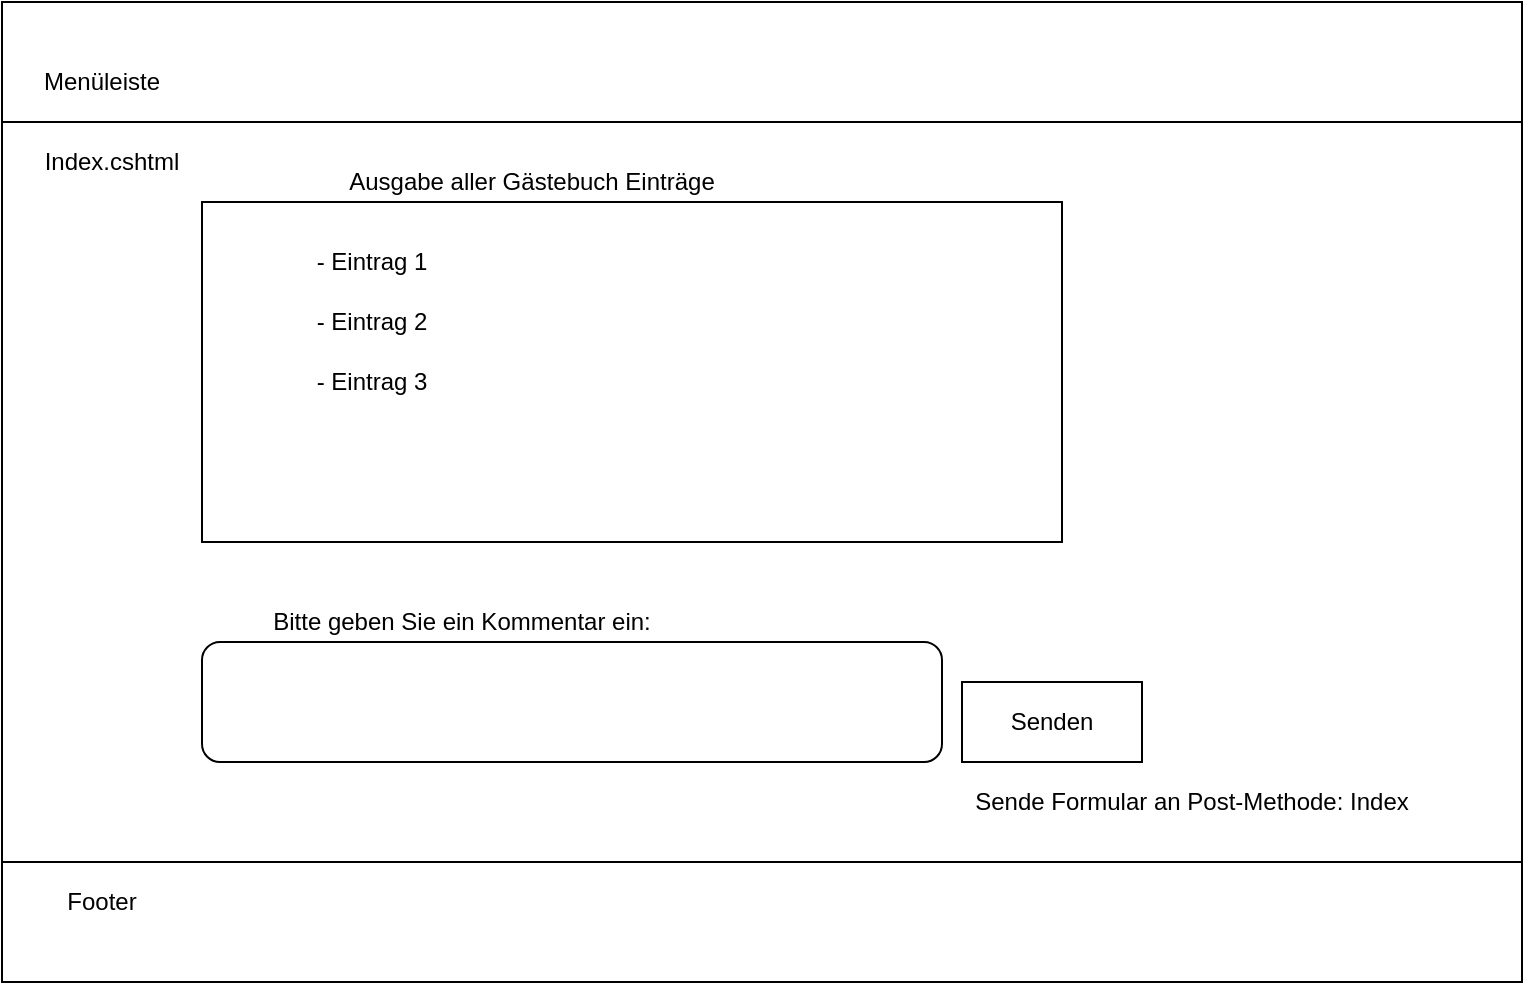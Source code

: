 <mxfile version="15.3.5" type="device"><diagram id="cfzlQUqWpfbvCXf8yGkz" name="Page-1"><mxGraphModel dx="1022" dy="434" grid="1" gridSize="10" guides="1" tooltips="1" connect="1" arrows="1" fold="1" page="1" pageScale="1" pageWidth="827" pageHeight="1169" math="0" shadow="0"><root><mxCell id="0"/><mxCell id="1" parent="0"/><mxCell id="Cy3A3GXmSenUshCNmCpA-1" value="" style="rounded=0;whiteSpace=wrap;html=1;hachureGap=4;pointerEvents=0;" vertex="1" parent="1"><mxGeometry x="40" y="70" width="760" height="490" as="geometry"/></mxCell><mxCell id="Cy3A3GXmSenUshCNmCpA-2" value="" style="rounded=0;whiteSpace=wrap;html=1;hachureGap=4;pointerEvents=0;" vertex="1" parent="1"><mxGeometry x="40" y="70" width="760" height="60" as="geometry"/></mxCell><mxCell id="Cy3A3GXmSenUshCNmCpA-3" value="" style="rounded=0;whiteSpace=wrap;html=1;hachureGap=4;pointerEvents=0;" vertex="1" parent="1"><mxGeometry x="40" y="130" width="760" height="370" as="geometry"/></mxCell><mxCell id="Cy3A3GXmSenUshCNmCpA-4" value="Menüleiste" style="text;html=1;strokeColor=none;fillColor=none;align=center;verticalAlign=middle;whiteSpace=wrap;rounded=0;hachureGap=4;pointerEvents=0;" vertex="1" parent="1"><mxGeometry x="70" y="100" width="40" height="20" as="geometry"/></mxCell><mxCell id="Cy3A3GXmSenUshCNmCpA-5" value="Footer" style="text;html=1;strokeColor=none;fillColor=none;align=center;verticalAlign=middle;whiteSpace=wrap;rounded=0;hachureGap=4;pointerEvents=0;" vertex="1" parent="1"><mxGeometry x="70" y="510" width="40" height="20" as="geometry"/></mxCell><mxCell id="Cy3A3GXmSenUshCNmCpA-6" value="" style="rounded=0;whiteSpace=wrap;html=1;hachureGap=4;pointerEvents=0;" vertex="1" parent="1"><mxGeometry x="140" y="170" width="430" height="170" as="geometry"/></mxCell><mxCell id="Cy3A3GXmSenUshCNmCpA-7" value="Ausgabe aller Gästebuch Einträge" style="text;html=1;strokeColor=none;fillColor=none;align=center;verticalAlign=middle;whiteSpace=wrap;rounded=0;hachureGap=4;pointerEvents=0;" vertex="1" parent="1"><mxGeometry x="140" y="150" width="330" height="20" as="geometry"/></mxCell><mxCell id="Cy3A3GXmSenUshCNmCpA-8" value="" style="rounded=1;whiteSpace=wrap;html=1;hachureGap=4;pointerEvents=0;" vertex="1" parent="1"><mxGeometry x="140" y="390" width="370" height="60" as="geometry"/></mxCell><mxCell id="Cy3A3GXmSenUshCNmCpA-9" value="Bitte geben Sie ein Kommentar ein:" style="text;html=1;strokeColor=none;fillColor=none;align=center;verticalAlign=middle;whiteSpace=wrap;rounded=0;hachureGap=4;pointerEvents=0;" vertex="1" parent="1"><mxGeometry x="140" y="370" width="260" height="20" as="geometry"/></mxCell><mxCell id="Cy3A3GXmSenUshCNmCpA-10" value="Senden" style="rounded=0;whiteSpace=wrap;html=1;hachureGap=4;pointerEvents=0;" vertex="1" parent="1"><mxGeometry x="520" y="410" width="90" height="40" as="geometry"/></mxCell><mxCell id="Cy3A3GXmSenUshCNmCpA-11" value="Index.cshtml" style="text;html=1;strokeColor=none;fillColor=none;align=center;verticalAlign=middle;whiteSpace=wrap;rounded=0;hachureGap=4;pointerEvents=0;" vertex="1" parent="1"><mxGeometry x="40" y="140" width="110" height="20" as="geometry"/></mxCell><mxCell id="Cy3A3GXmSenUshCNmCpA-12" value="Sende Formular an Post-Methode: Index" style="text;html=1;strokeColor=none;fillColor=none;align=center;verticalAlign=middle;whiteSpace=wrap;rounded=0;hachureGap=4;pointerEvents=0;" vertex="1" parent="1"><mxGeometry x="520" y="460" width="230" height="20" as="geometry"/></mxCell><mxCell id="Cy3A3GXmSenUshCNmCpA-13" value="- Eintrag 1" style="text;html=1;strokeColor=none;fillColor=none;align=center;verticalAlign=middle;whiteSpace=wrap;rounded=0;hachureGap=4;pointerEvents=0;" vertex="1" parent="1"><mxGeometry x="160" y="190" width="130" height="20" as="geometry"/></mxCell><mxCell id="Cy3A3GXmSenUshCNmCpA-14" value="- Eintrag 2" style="text;html=1;strokeColor=none;fillColor=none;align=center;verticalAlign=middle;whiteSpace=wrap;rounded=0;hachureGap=4;pointerEvents=0;" vertex="1" parent="1"><mxGeometry x="160" y="220" width="130" height="20" as="geometry"/></mxCell><mxCell id="Cy3A3GXmSenUshCNmCpA-15" value="- Eintrag 3" style="text;html=1;strokeColor=none;fillColor=none;align=center;verticalAlign=middle;whiteSpace=wrap;rounded=0;hachureGap=4;pointerEvents=0;" vertex="1" parent="1"><mxGeometry x="160" y="250" width="130" height="20" as="geometry"/></mxCell></root></mxGraphModel></diagram></mxfile>
